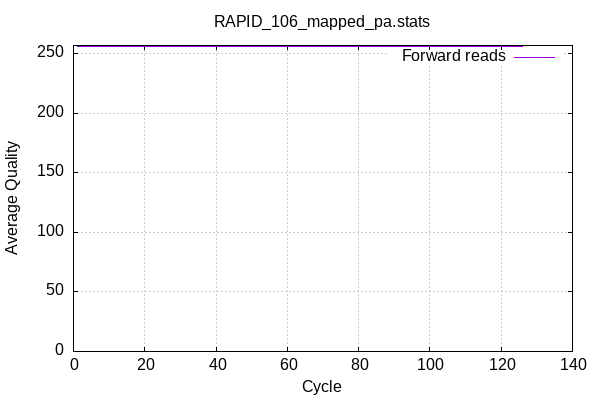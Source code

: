 
            set terminal png size 600,400 truecolor
            set output "RAPID_106_mapped_pa_plots-quals.png"
            set grid xtics ytics y2tics back lc rgb "#cccccc"
            set ylabel "Average Quality"
            set xlabel "Cycle"
            set yrange [0:257]
            set title "RAPID_106_mapped_pa.stats" noenhanced
            plot '-' using 1:2 with lines title 'Forward reads' 
        1	256.00
2	256.00
3	256.00
4	256.00
5	256.00
6	256.00
7	256.00
8	256.00
9	256.00
10	256.00
11	256.00
12	256.00
13	256.00
14	256.00
15	256.00
16	256.00
17	256.00
18	256.00
19	256.00
20	256.00
21	256.00
22	256.00
23	256.00
24	256.00
25	256.00
26	256.00
27	256.00
28	256.00
29	256.00
30	256.00
31	256.00
32	256.00
33	256.00
34	256.00
35	256.00
36	256.00
37	256.00
38	256.00
39	256.00
40	256.00
41	256.00
42	256.00
43	256.00
44	256.00
45	256.00
46	256.00
47	256.00
48	256.00
49	256.00
50	256.00
51	256.00
52	256.00
53	256.00
54	256.00
55	256.00
56	256.00
57	256.00
58	256.00
59	256.00
60	256.00
61	256.00
62	256.00
63	256.00
64	256.00
65	256.00
66	256.00
67	256.00
68	256.00
69	256.00
70	256.00
71	256.00
72	256.00
73	256.00
74	256.00
75	256.00
76	256.00
77	256.00
78	256.00
79	256.00
80	256.00
81	256.00
82	256.00
83	256.00
84	256.00
85	256.00
86	256.00
87	256.00
88	256.00
89	256.00
90	256.00
91	256.00
92	256.00
93	256.00
94	256.00
95	256.00
96	256.00
97	256.00
98	256.00
99	256.00
100	256.00
101	256.00
102	256.00
103	256.00
104	256.00
105	256.00
106	256.00
107	256.00
108	256.00
109	256.00
110	256.00
111	256.00
112	256.00
113	256.00
114	256.00
115	256.00
116	256.00
117	256.00
118	256.00
119	256.00
120	256.00
121	256.00
122	256.00
123	256.00
124	256.00
125	256.00
126	256.00
end
